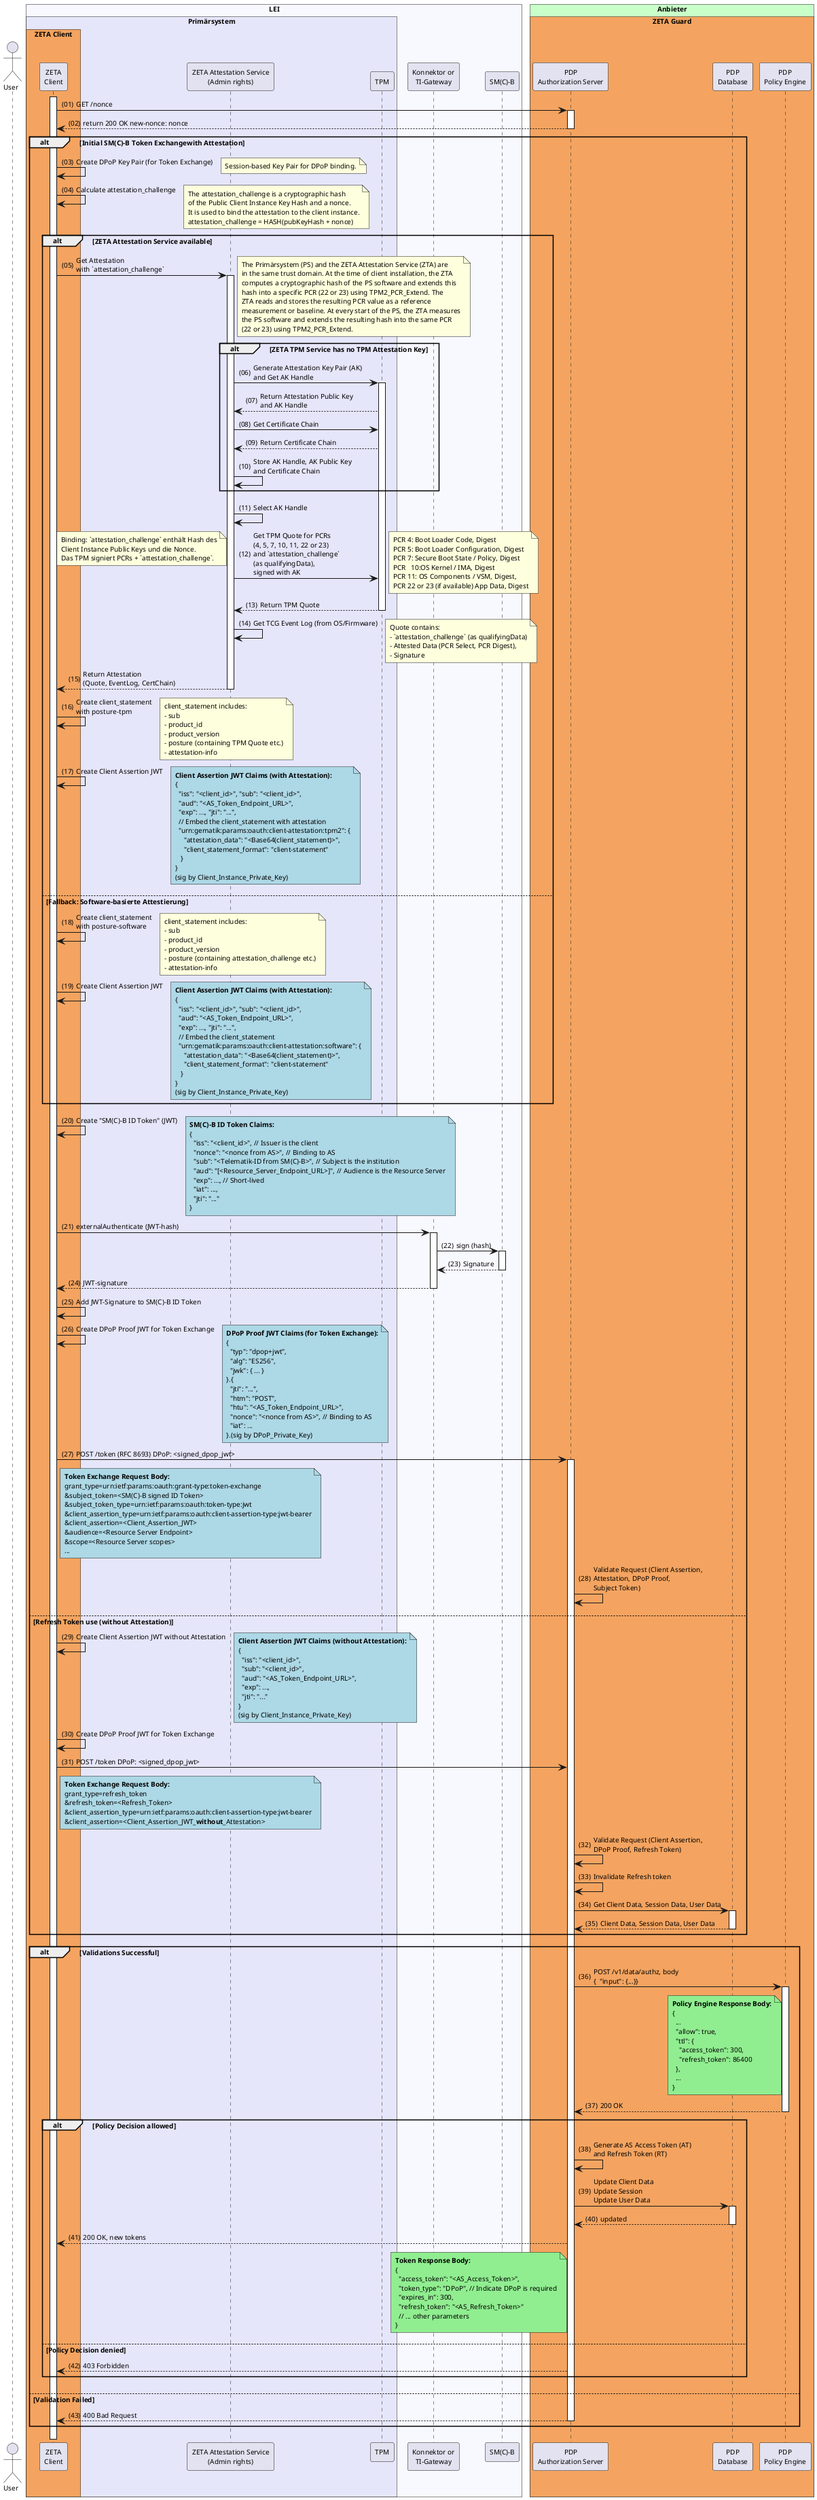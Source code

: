 @startuml "token-exchange-with-client-assertion-jwt-auth"
autonumber "(00)"
skinparam defaultFontSize 10
skinparam defaultFontName Helvetica
skinparam DefaultMonospacedFontName Courier
skinparam lengthAdjust none
skinparam sequenceReferenceBackgroundColor White
skinparam SequenceReferenceFontSize 12
/'skinparam SequenceReferenceFontStyle bold
'/

!pragma teoz true

Actor User
box "LEI" #GhostWhite
  box "Primärsystem" #Lavender
    box "ZETA Client" #SandyBrown
      participant Client as "ZETA\nClient"
    end box
    participant ZAS as "ZETA Attestation Service\n(Admin rights)"
    participant TPM as "TPM"
  end box
  participant Konnektor as "Konnektor or\nTI-Gateway"
  participant SMB as "SM(C)-B"
end box

box "Anbieter" #TECHNOLOGY
  box "ZETA Guard" #SandyBrown
    participant AuthS as "PDP\nAuthorization Server"
    participant PDPDB as "PDP\nDatabase"
    participant PE as "PDP\nPolicy Engine"
  end box
end box

Client ++
Client -> AuthS ++ : GET /nonce
AuthS --> Client --: return 200 OK new-nonce: nonce

' === START: TOKEN EXCHANGE SECTION ===
alt Initial SM(C)-B Token Exchangewith Attestation
  Client -> Client : Create DPoP Key Pair (for Token Exchange)
  note right: Session-based Key Pair for DPoP binding.

  Client -> Client: Calculate attestation_challenge
  note right: The attestation_challenge is a cryptographic hash\nof the Public Client Instance Key Hash and a nonce.\nIt is used to bind the attestation to the client instance.\nattestation_challenge = HASH(pubKeyHash + nonce)
  
  ' === START: ATTESTATION SECTION ===
  alt ZETA Attestation Service available
    Client -> ZAS ++ : Get Attestation\nwith `attestation_challenge`
    alt ZETA TPM Service has no TPM Attestation Key
      note right: The Primärsystem (PS) and the ZETA Attestation Service (ZTA) are\nin the same trust domain. At the time of client installation, the ZTA\ncomputes a cryptographic hash of the PS software and extends this\nhash into a specific PCR (22 or 23) using TPM2_PCR_Extend. The\nZTA reads and stores the resulting PCR value as a reference\nmeasurement or baseline. At every start of the PS, the ZTA measures\nthe PS software and extends the resulting hash into the same PCR\n(22 or 23) using TPM2_PCR_Extend.
      ZAS -> TPM ++ : Generate Attestation Key Pair (AK)\nand Get AK Handle
      TPM --> ZAS: Return Attestation Public Key\nand AK Handle
      ZAS -> TPM: Get Certificate Chain
      TPM --> ZAS: Return Certificate Chain
      ZAS -> ZAS: Store AK Handle, AK Public Key\nand Certificate Chain
    end alt

    ZAS -> ZAS: Select AK Handle
    ZAS -> TPM: Get TPM Quote for PCRs\n(4, 5, 7, 10, 11, 22 or 23)\nand `attestation_challenge`\n(as qualifyingData),\nsigned with AK
    note left: Binding: `attestation_challenge` enthält Hash des\nClient Instance Public Keys und die Nonce.\nDas TPM signiert PCRs + `attestation_challenge`.
    note right: PCR 4: Boot Loader Code, Digest\nPCR 5: Boot Loader Configuration, Digest\nPCR 7: Secure Boot State / Policy, Digest\nPCR   10:OS Kernel / IMA, Digest\nPCR 11: OS Components / VSM, Digest,\nPCR 22 or 23 (if available) App Data, Digest
    TPM --> ZAS --: Return TPM Quote
    ZAS -> ZAS: Get TCG Event Log (from OS/Firmware)
    note right: Quote contains:\n- `attestation_challenge` (as qualifyingData)\n- Attested Data (PCR Select, PCR Digest),\n- Signature
    ZAS --> Client --: Return Attestation\n(Quote, EventLog, CertChain)
    Client -> Client: Create client_statement\nwith posture-tpm
    note right: client_statement includes:\n- sub\n- product_id\n- product_version\n- posture (containing TPM Quote etc.)\n- attestation-info
    Client -> Client : Create Client Assertion JWT
    note right #lightblue
        **Client Assertion JWT Claims (with Attestation):**
        {
          "iss": "<client_id>", "sub": "<client_id>",
          "aud": "<AS_Token_Endpoint_URL>",
          "exp": ..., "jti": "...",
          // Embed the client_statement with attestation
          "urn:gematik:params:oauth:client-attestation:tpm2": {
             "attestation_data": "<Base64(client_statement)>",
             "client_statement_format": "client-statement"
           }
        }
        (sig by Client_Instance_Private_Key)
    end note
  else Fallback: Software-basierte Attestierung
    Client -> Client: Create client_statement\nwith posture-software
    note right: client_statement includes:\n- sub\n- product_id\n- product_version\n- posture (containing attestation_challenge etc.)\n- attestation-info
    Client -> Client : Create Client Assertion JWT
    note right #lightblue
        **Client Assertion JWT Claims (with Attestation):**
        {
          "iss": "<client_id>", "sub": "<client_id>",
          "aud": "<AS_Token_Endpoint_URL>",
          "exp": ..., "jti": "...",
          // Embed the client_statement
          "urn:gematik:params:oauth:client-attestation:software": {
             "attestation_data": "<Base64(client_statement)>",
             "client_statement_format": "client-statement"
           }
        }
        (sig by Client_Instance_Private_Key)
    end note
  end alt
  ' === END: ATTESTATION SECTION ===

  ' === START: SM(C)-B ID Token Creation ===
  Client -> Client : Create "SM(C)-B ID Token" (JWT)
  note right #lightblue
      **SM(C)-B ID Token Claims:**
      {
        "iss": "<client_id>", // Issuer is the client
        "nonce": "<nonce from AS>", // Binding to AS
        "sub": "<Telematik-ID from SM(C)-B>", // Subject is the institution
        "aud": "[<Resource_Server_Endpoint_URL>]", // Audience is the Resource Server
        "exp": ..., // Short-lived
        "iat": ...,
        "jti": "..."
      }
  end note

  Client -> Konnektor ++ : externalAuthenticate (JWT-hash)
  Konnektor -> SMB ++ : sign (hash)
  SMB --> Konnektor -- : Signature
  Konnektor --> Client -- : JWT-signature
  Client -> Client : Add JWT-Signature to SM(C)-B ID Token

  Client -> Client : Create DPoP Proof JWT for Token Exchange
  note right #lightblue
      **DPoP Proof JWT Claims (for Token Exchange):**
      {
        "typ": "dpop+jwt",
        "alg": "ES256",
        "jwk": { ... }
      }.{
        "jti": "...",
        "htm": "POST",
        "htu": "<AS_Token_Endpoint_URL>",
        "nonce": "<nonce from AS>", // Binding to AS
        "iat": ...
      }.(sig by DPoP_Private_Key)
  end note
  ' === END: SM(C)-B ID Token Creation ===

  Client -> AuthS ++ : POST /token (RFC 8693) DPoP: <signed_dpop_jwt>
    note right of Client #lightblue
    **Token Exchange Request Body:**
    grant_type=urn:ietf:params:oauth:grant-type:token-exchange
    &subject_token=<SM(C)-B signed ID Token>
    &subject_token_type=urn:ietf:params:oauth:token-type:jwt
    &client_assertion_type=urn:ietf:params:oauth:client-assertion-type:jwt-bearer
    &client_assertion=<Client_Assertion_JWT>
    &audience=<Resource Server Endpoint>
    &scope=<Resource Server scopes>
    ...
    end note
  AuthS -> AuthS : Validate Request (Client Assertion,\nAttestation, DPoP Proof,\nSubject Token)

else Refresh Token use (without Attestation)
  Client -> Client : Create Client Assertion JWT without Attestation
  note right #lightblue
      **Client Assertion JWT Claims (without Attestation):**
      {
        "iss": "<client_id>",
        "sub": "<client_id>",
        "aud": "<AS_Token_Endpoint_URL>",
        "exp": ...,
        "jti": "..."
      }
      (sig by Client_Instance_Private_Key)
  end note

  Client -> Client : Create DPoP Proof JWT for Token Exchange

  Client -> AuthS: POST /token DPoP: <signed_dpop_jwt>
  note right of Client #lightblue
    **Token Exchange Request Body:**
    grant_type=refresh_token
    &refresh_token=<Refresh_Token>
    &client_assertion_type=urn:ietf:params:oauth:client-assertion-type:jwt-bearer
    &client_assertion=<Client_Assertion_JWT_**without**_Attestation>
  end note
  AuthS -> AuthS : Validate Request (Client Assertion,\nDPoP Proof, Refresh Token)
  AuthS -> AuthS: Invalidate Refresh token
  AuthS -> PDPDB ++ : Get Client Data, Session Data, User Data
  PDPDB --> AuthS --: Client Data, Session Data, User Data
end alt
' === END: TOKEN EXCHANGE SECTION ===

'  === START: VALIDATION SECTION ===
alt Validations Successful
  AuthS -> PE ++ : POST /v1/data/authz, body\n{  "input": {...}}
    note left of PE #lightgreen
    **Policy Engine Response Body:**
    {
      ...
      "allow": true,
      "ttl": {
        "access_token": 300,
        "refresh_token": 86400
      },
      ...
    }
    end note
  PE --> AuthS --: 200 OK
  alt Policy Decision allowed
    AuthS -> AuthS : Generate AS Access Token (AT)\nand Refresh Token (RT)
    AuthS -> PDPDB ++ : Update Client Data\nUpdate Session\nUpdate User Data
    PDPDB --> AuthS --: updated
    AuthS --> Client: 200 OK, new tokens
        note left of AuthS #lightgreen
        **Token Response Body:**
        {
          "access_token": "<AS_Access_Token>",
          "token_type": "DPoP", // Indicate DPoP is required
          "expires_in": 300,
          "refresh_token": "<AS_Refresh_Token>"
          // ... other parameters
        }
    end note
  else Policy Decision denied
    AuthS --> Client: 403 Forbidden
  end alt
else Validation Failed
  AuthS --> Client -- : 400 Bad Request
end alt
' === END: VALIDATION SECTION ===

Client --
@enduml